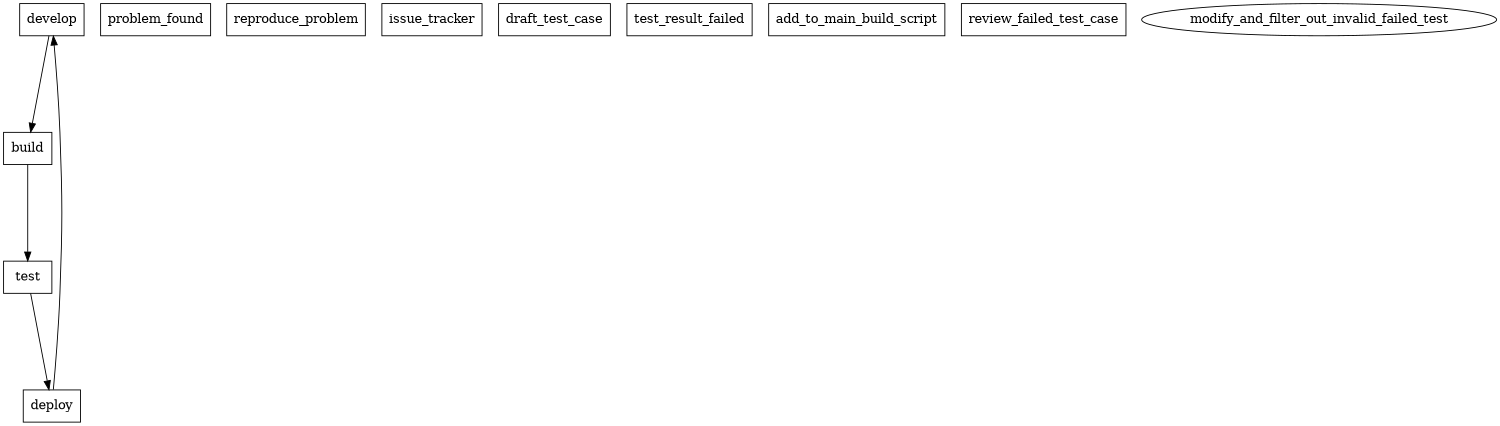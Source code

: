 // https://www.w3schools.com/colors/colors_names.asp

digraph tracker_life_cycle {
  ranksep = 1.5; size = "10,10";

  develop [shape="box"]
  build [shape="box"]
  test [shape="box"]
  deploy [shape="box"]

  develop -> build -> test -> deploy
  deploy -> develop

  problem_found [ shape="box" ]
  reproduce_problem [ shape="box" ]
  issue_tracker [ shape="box" ]
  draft_test_case [ shape="box" ]
  test_result_failed [ shape="box" ]
  add_to_main_build_script [ shape="box" ]
  review_failed_test_case [ shape="box" ]
  modify_and_filter_out_invalid_failed_test
}